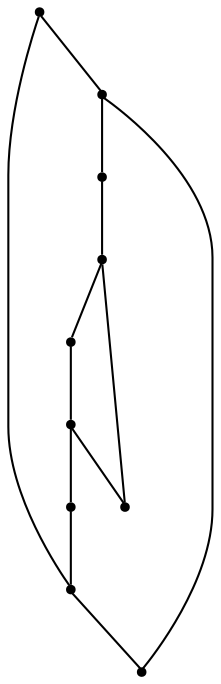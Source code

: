 graph {
  node [shape=point,comment="{\"directed\":false,\"doi\":\"10.1007/978-3-642-25878-7_7\",\"figure\":\"5 (2)\"}"]

  v0 [pos="1384.183117961807,1111.8628456549927"]
  v1 [pos="1384.183117961807,1156.0033709368165"]
  v2 [pos="1428.352952637285,1200.1436418650314"]
  v3 [pos="1384.183117961807,1244.283928690347"]
  v4 [pos="1295.8435758724686,1200.1436418650314"]
  v5 [pos="1340.0132832863294,1111.8628456549927"]
  v6 [pos="1295.8435758724686,1153.2443973414959"]
  v7 [pos="1340.0132832863294,1200.1436418650314"]
  v8 [pos="1295.8435758724686,1067.722574726778"]
  v9 [pos="1251.673741196991,1111.8628456549927"]

  v0 -- v1 [id="-1",pos="1384.183117961807,1111.8628456549927 1384.183117961807,1156.0033709368165 1384.183117961807,1156.0033709368165 1384.183117961807,1156.0033709368165"]
  v9 -- v8 [id="-2",pos="1251.673741196991,1111.8628456549927 1295.8435758724686,1067.722574726778 1295.8435758724686,1067.722574726778 1295.8435758724686,1067.722574726778"]
  v4 -- v6 [id="-3",pos="1295.8435758724686,1200.1436418650314 1295.8435758724686,1153.2443973414959 1295.8435758724686,1153.2443973414959 1295.8435758724686,1153.2443973414959"]
  v6 -- v9 [id="-4",pos="1295.8435758724686,1153.2443973414959 1251.673741196991,1111.8628456549927 1251.673741196991,1111.8628456549927 1251.673741196991,1111.8628456549927"]
  v8 -- v5 [id="-5",pos="1295.8435758724686,1067.722574726778 1340.0132832863294,1111.8628456549927 1340.0132832863294,1111.8628456549927 1340.0132832863294,1111.8628456549927"]
  v8 -- v0 [id="-6",pos="1295.8435758724686,1067.722574726778 1384.183117961807,1111.8628456549927 1384.183117961807,1111.8628456549927 1384.183117961807,1111.8628456549927"]
  v7 -- v3 [id="-7",pos="1340.0132832863294,1200.1436418650314 1384.183117961807,1244.283928690347 1384.183117961807,1244.283928690347 1384.183117961807,1244.283928690347"]
  v7 -- v1 [id="-8",pos="1340.0132832863294,1200.1436418650314 1384.183117961807,1156.0033709368165 1384.183117961807,1156.0033709368165 1384.183117961807,1156.0033709368165"]
  v5 -- v6 [id="-9",pos="1340.0132832863294,1111.8628456549927 1295.8435758724686,1153.2443973414959 1295.8435758724686,1153.2443973414959 1295.8435758724686,1153.2443973414959"]
  v3 -- v4 [id="-10",pos="1384.183117961807,1244.283928690347 1295.8435758724686,1200.1436418650314 1295.8435758724686,1200.1436418650314 1295.8435758724686,1200.1436418650314"]
  v3 -- v2 [id="-11",pos="1384.183117961807,1244.283928690347 1428.352952637285,1200.1436418650314 1428.352952637285,1200.1436418650314 1428.352952637285,1200.1436418650314"]
  v1 -- v2 [id="-12",pos="1384.183117961807,1156.0033709368165 1428.352952637285,1200.1436418650314 1428.352952637285,1200.1436418650314 1428.352952637285,1200.1436418650314"]
}